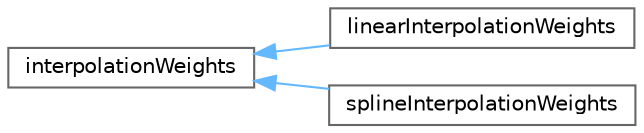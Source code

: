 digraph "Graphical Class Hierarchy"
{
 // LATEX_PDF_SIZE
  bgcolor="transparent";
  edge [fontname=Helvetica,fontsize=10,labelfontname=Helvetica,labelfontsize=10];
  node [fontname=Helvetica,fontsize=10,shape=box,height=0.2,width=0.4];
  rankdir="LR";
  Node0 [id="Node000000",label="interpolationWeights",height=0.2,width=0.4,color="grey40", fillcolor="white", style="filled",URL="$classFoam_1_1interpolationWeights.html",tooltip="Abstract base class for interpolating in 1D."];
  Node0 -> Node1 [id="edge4857_Node000000_Node000001",dir="back",color="steelblue1",style="solid",tooltip=" "];
  Node1 [id="Node000001",label="linearInterpolationWeights",height=0.2,width=0.4,color="grey40", fillcolor="white", style="filled",URL="$classFoam_1_1linearInterpolationWeights.html",tooltip=" "];
  Node0 -> Node2 [id="edge4858_Node000000_Node000002",dir="back",color="steelblue1",style="solid",tooltip=" "];
  Node2 [id="Node000002",label="splineInterpolationWeights",height=0.2,width=0.4,color="grey40", fillcolor="white", style="filled",URL="$classFoam_1_1splineInterpolationWeights.html",tooltip="Catmull-Rom spline interpolation."];
}
